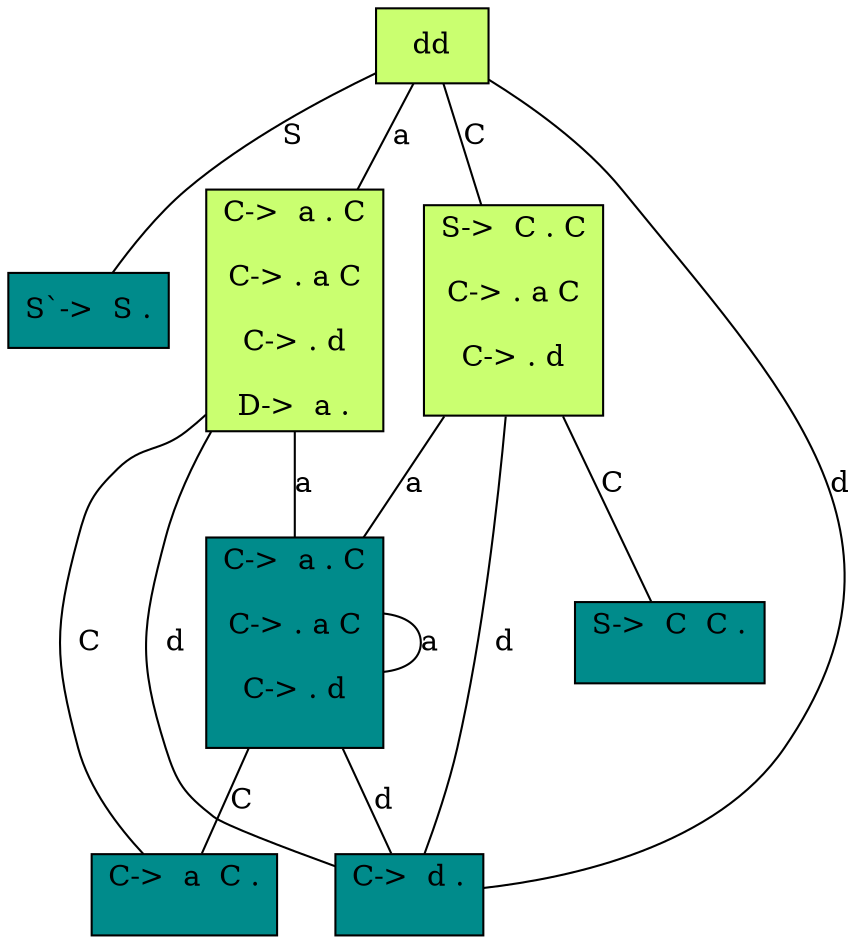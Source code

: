 graph Lr0 {
	"S`-> . S
S-> . C C

C-> . a C

C-> . d

D-> . a
" [label=dd fillcolor=darkolivegreen1 shape=box style=filled]
	"S`->  S .
" [fillcolor=darkolivegreen1 shape=box style=filled]
	"S`->  S .
" [fillcolor=cyan4 shape=box style=filled]
	"S`-> . S
S-> . C C

C-> . a C

C-> . d

D-> . a
" -- "S`->  S .
" [label=S]
	"S`-> . S
S-> . C C

C-> . a C

C-> . d

D-> . a
" [label=dd fillcolor=darkolivegreen1 shape=box style=filled]
	"S->  C . C

C-> . a C

C-> . d

" [fillcolor=darkolivegreen1 shape=box style=filled]
	"S->  C . C

C-> . a C

C-> . d

" [fillcolor=darkolivegreen1 shape=box style=filled]
	"S`-> . S
S-> . C C

C-> . a C

C-> . d

D-> . a
" -- "S->  C . C

C-> . a C

C-> . d

" [label=C]
	"S->  C . C

C-> . a C

C-> . d

" [fillcolor=darkolivegreen1 shape=box style=filled]
	"S->  C  C .

" [fillcolor=cyan4 shape=box style=filled]
	"S->  C . C

C-> . a C

C-> . d

" -- "S->  C  C .

" [label=C]
	"S->  C . C

C-> . a C

C-> . d

" [fillcolor=darkolivegreen1 shape=box style=filled]
	"C->  a . C

C-> . a C

C-> . d

" [fillcolor=darkolivegreen1 shape=box style=filled]
	"S->  C . C

C-> . a C

C-> . d

" -- "C->  a . C

C-> . a C

C-> . d

" [label=a]
	"C->  a . C

C-> . a C

C-> . d

" [fillcolor=darkolivegreen1 shape=box style=filled]
	"C->  a  C .

" [fillcolor=cyan4 shape=box style=filled]
	"C->  a . C

C-> . a C

C-> . d

" -- "C->  a  C .

" [label=C]
	"C->  a . C

C-> . a C

C-> . d

" [fillcolor=darkolivegreen1 shape=box style=filled]
	"C->  a . C

C-> . a C

C-> . d

" [fillcolor=cyan4 shape=box style=filled]
	"C->  a . C

C-> . a C

C-> . d

" -- "C->  a . C

C-> . a C

C-> . d

" [label=a]
	"C->  a . C

C-> . a C

C-> . d

" [fillcolor=darkolivegreen1 shape=box style=filled]
	"C->  d .

" [fillcolor=cyan4 shape=box style=filled]
	"C->  a . C

C-> . a C

C-> . d

" -- "C->  d .

" [label=d]
	"S->  C . C

C-> . a C

C-> . d

" [fillcolor=darkolivegreen1 shape=box style=filled]
	"C->  d .

" [fillcolor=cyan4 shape=box style=filled]
	"S->  C . C

C-> . a C

C-> . d

" -- "C->  d .

" [label=d]
	"S`-> . S
S-> . C C

C-> . a C

C-> . d

D-> . a
" [label=dd fillcolor=darkolivegreen1 shape=box style=filled]
	"C->  a . C

C-> . a C

C-> . d

D->  a .
" [fillcolor=darkolivegreen1 shape=box style=filled]
	"C->  a . C

C-> . a C

C-> . d

D->  a .
" [fillcolor=darkolivegreen1 shape=box style=filled]
	"S`-> . S
S-> . C C

C-> . a C

C-> . d

D-> . a
" -- "C->  a . C

C-> . a C

C-> . d

D->  a .
" [label=a]
	"C->  a . C

C-> . a C

C-> . d

D->  a .
" [fillcolor=darkolivegreen1 shape=box style=filled]
	"C->  a  C .

" [fillcolor=cyan4 shape=box style=filled]
	"C->  a . C

C-> . a C

C-> . d

D->  a .
" -- "C->  a  C .

" [label=C]
	"C->  a . C

C-> . a C

C-> . d

D->  a .
" [fillcolor=darkolivegreen1 shape=box style=filled]
	"C->  a . C

C-> . a C

C-> . d

" [fillcolor=cyan4 shape=box style=filled]
	"C->  a . C

C-> . a C

C-> . d

D->  a .
" -- "C->  a . C

C-> . a C

C-> . d

" [label=a]
	"C->  a . C

C-> . a C

C-> . d

D->  a .
" [fillcolor=darkolivegreen1 shape=box style=filled]
	"C->  d .

" [fillcolor=cyan4 shape=box style=filled]
	"C->  a . C

C-> . a C

C-> . d

D->  a .
" -- "C->  d .

" [label=d]
	"S`-> . S
S-> . C C

C-> . a C

C-> . d

D-> . a
" [label=dd fillcolor=darkolivegreen1 shape=box style=filled]
	"C->  d .

" [fillcolor=darkolivegreen1 shape=box style=filled]
	"C->  d .

" [fillcolor=cyan4 shape=box style=filled]
	"S`-> . S
S-> . C C

C-> . a C

C-> . d

D-> . a
" -- "C->  d .

" [label=d]
}
